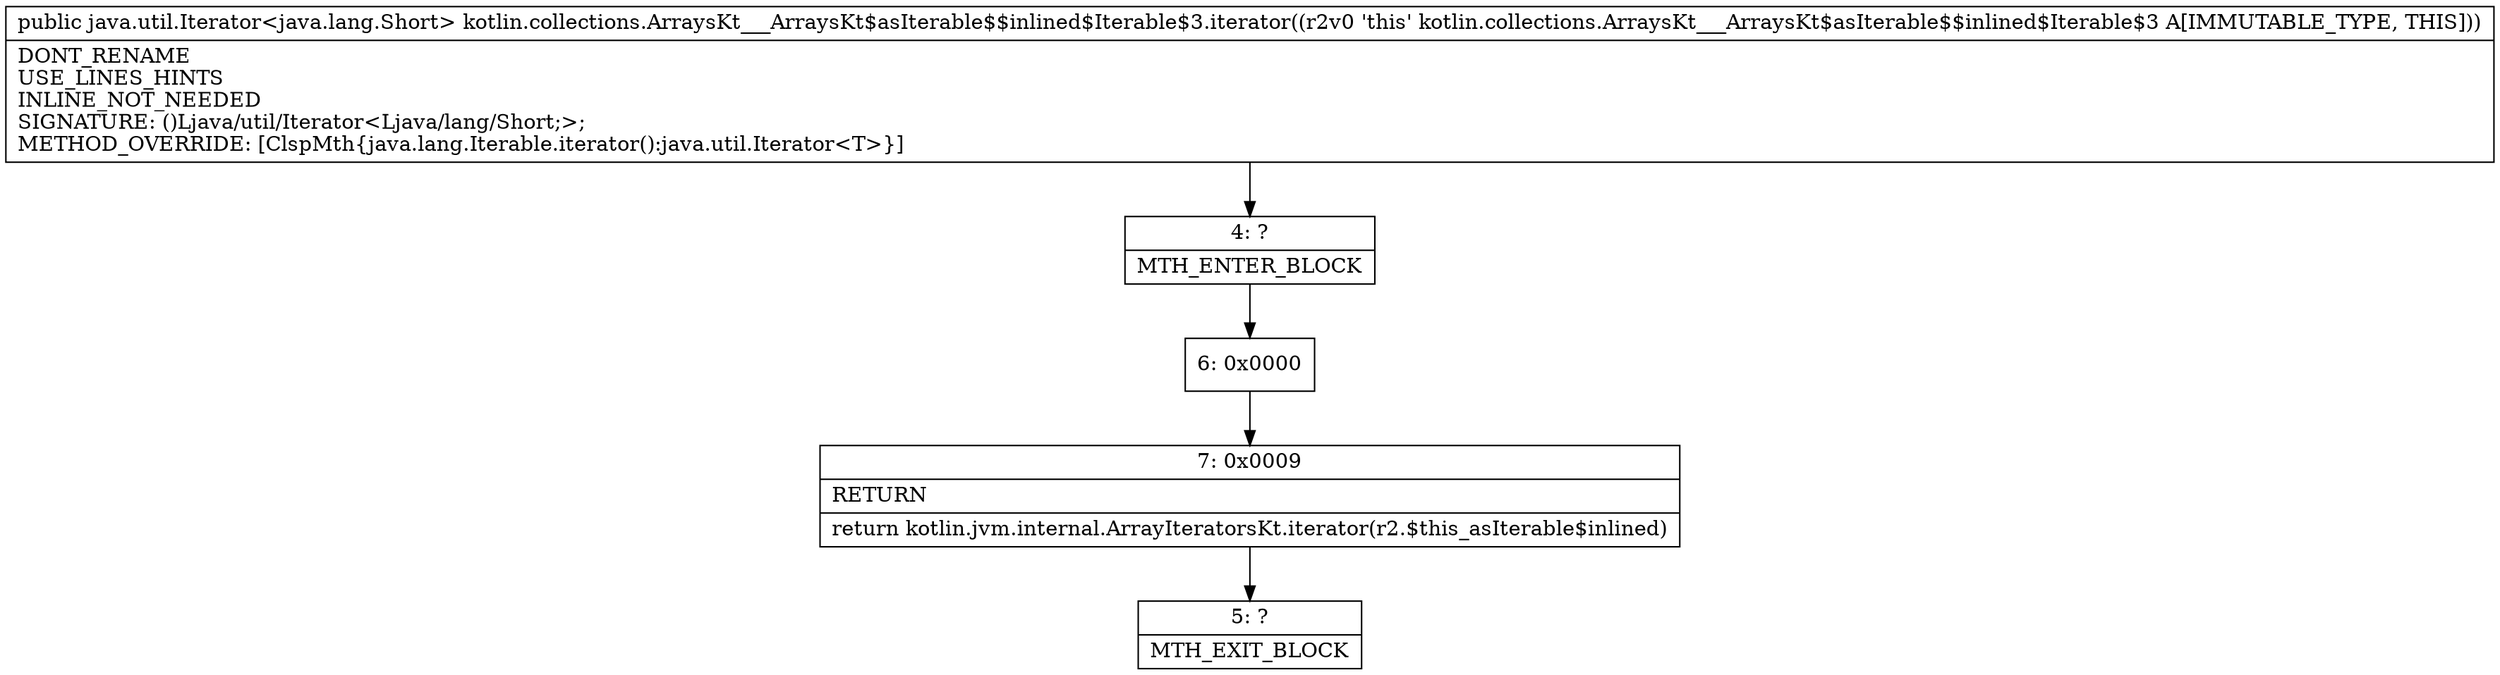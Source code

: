 digraph "CFG forkotlin.collections.ArraysKt___ArraysKt$asIterable$$inlined$Iterable$3.iterator()Ljava\/util\/Iterator;" {
Node_4 [shape=record,label="{4\:\ ?|MTH_ENTER_BLOCK\l}"];
Node_6 [shape=record,label="{6\:\ 0x0000}"];
Node_7 [shape=record,label="{7\:\ 0x0009|RETURN\l|return kotlin.jvm.internal.ArrayIteratorsKt.iterator(r2.$this_asIterable$inlined)\l}"];
Node_5 [shape=record,label="{5\:\ ?|MTH_EXIT_BLOCK\l}"];
MethodNode[shape=record,label="{public java.util.Iterator\<java.lang.Short\> kotlin.collections.ArraysKt___ArraysKt$asIterable$$inlined$Iterable$3.iterator((r2v0 'this' kotlin.collections.ArraysKt___ArraysKt$asIterable$$inlined$Iterable$3 A[IMMUTABLE_TYPE, THIS]))  | DONT_RENAME\lUSE_LINES_HINTS\lINLINE_NOT_NEEDED\lSIGNATURE: ()Ljava\/util\/Iterator\<Ljava\/lang\/Short;\>;\lMETHOD_OVERRIDE: [ClspMth\{java.lang.Iterable.iterator():java.util.Iterator\<T\>\}]\l}"];
MethodNode -> Node_4;Node_4 -> Node_6;
Node_6 -> Node_7;
Node_7 -> Node_5;
}

